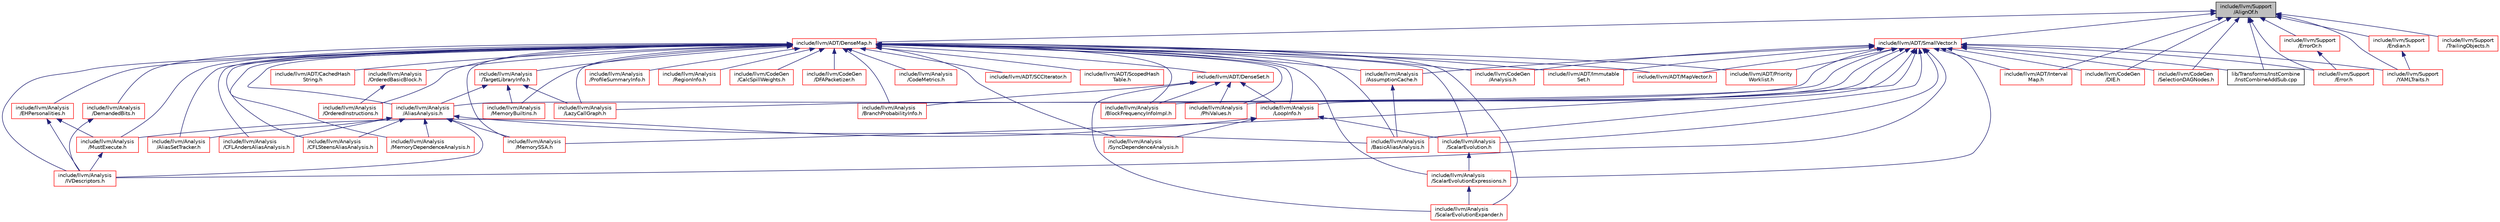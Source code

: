 digraph "include/llvm/Support/AlignOf.h"
{
 // LATEX_PDF_SIZE
  bgcolor="transparent";
  edge [fontname="Helvetica",fontsize="10",labelfontname="Helvetica",labelfontsize="10"];
  node [fontname="Helvetica",fontsize="10",shape="box"];
  Node1 [label="include/llvm/Support\l/AlignOf.h",height=0.2,width=0.4,color="black", fillcolor="grey75", style="filled", fontcolor="black",tooltip=" "];
  Node1 -> Node2 [dir="back",color="midnightblue",fontsize="10",style="solid",fontname="Helvetica"];
  Node2 [label="include/llvm/ADT/DenseMap.h",height=0.2,width=0.4,color="red",URL="$DenseMap_8h.html",tooltip=" "];
  Node2 -> Node3 [dir="back",color="midnightblue",fontsize="10",style="solid",fontname="Helvetica"];
  Node3 [label="include/llvm/ADT/CachedHash\lString.h",height=0.2,width=0.4,color="red",URL="$CachedHashString_8h.html",tooltip=" "];
  Node2 -> Node33 [dir="back",color="midnightblue",fontsize="10",style="solid",fontname="Helvetica"];
  Node33 [label="include/llvm/ADT/DenseSet.h",height=0.2,width=0.4,color="red",URL="$DenseSet_8h.html",tooltip=" "];
  Node33 -> Node1160 [dir="back",color="midnightblue",fontsize="10",style="solid",fontname="Helvetica"];
  Node1160 [label="include/llvm/Analysis\l/BlockFrequencyInfoImpl.h",height=0.2,width=0.4,color="red",URL="$BlockFrequencyInfoImpl_8h.html",tooltip=" "];
  Node33 -> Node1164 [dir="back",color="midnightblue",fontsize="10",style="solid",fontname="Helvetica"];
  Node1164 [label="include/llvm/Analysis\l/BranchProbabilityInfo.h",height=0.2,width=0.4,color="red",URL="$BranchProbabilityInfo_8h.html",tooltip=" "];
  Node33 -> Node1178 [dir="back",color="midnightblue",fontsize="10",style="solid",fontname="Helvetica"];
  Node1178 [label="include/llvm/Analysis\l/LoopInfo.h",height=0.2,width=0.4,color="red",URL="$LoopInfo_8h.html",tooltip=" "];
  Node1178 -> Node1181 [dir="back",color="midnightblue",fontsize="10",style="solid",fontname="Helvetica"];
  Node1181 [label="include/llvm/Analysis\l/MustExecute.h",height=0.2,width=0.4,color="red",URL="$MustExecute_8h.html",tooltip="Contains a collection of routines for determining if a given instruction is guaranteed to execute if ..."];
  Node1181 -> Node35 [dir="back",color="midnightblue",fontsize="10",style="solid",fontname="Helvetica"];
  Node35 [label="include/llvm/Analysis\l/IVDescriptors.h",height=0.2,width=0.4,color="red",URL="$IVDescriptors_8h.html",tooltip=" "];
  Node1178 -> Node224 [dir="back",color="midnightblue",fontsize="10",style="solid",fontname="Helvetica"];
  Node224 [label="include/llvm/Analysis\l/ScalarEvolution.h",height=0.2,width=0.4,color="red",URL="$ScalarEvolution_8h.html",tooltip=" "];
  Node224 -> Node253 [dir="back",color="midnightblue",fontsize="10",style="solid",fontname="Helvetica"];
  Node253 [label="include/llvm/Analysis\l/ScalarEvolutionExpressions.h",height=0.2,width=0.4,color="red",URL="$ScalarEvolutionExpressions_8h.html",tooltip=" "];
  Node253 -> Node257 [dir="back",color="midnightblue",fontsize="10",style="solid",fontname="Helvetica"];
  Node257 [label="include/llvm/Analysis\l/ScalarEvolutionExpander.h",height=0.2,width=0.4,color="red",URL="$ScalarEvolutionExpander_8h.html",tooltip=" "];
  Node1178 -> Node1185 [dir="back",color="midnightblue",fontsize="10",style="solid",fontname="Helvetica"];
  Node1185 [label="include/llvm/Analysis\l/SyncDependenceAnalysis.h",height=0.2,width=0.4,color="red",URL="$SyncDependenceAnalysis_8h.html",tooltip=" "];
  Node33 -> Node1289 [dir="back",color="midnightblue",fontsize="10",style="solid",fontname="Helvetica"];
  Node1289 [label="include/llvm/Analysis\l/PhiValues.h",height=0.2,width=0.4,color="red",URL="$PhiValues_8h.html",tooltip=" "];
  Node33 -> Node257 [dir="back",color="midnightblue",fontsize="10",style="solid",fontname="Helvetica"];
  Node2 -> Node2128 [dir="back",color="midnightblue",fontsize="10",style="solid",fontname="Helvetica"];
  Node2128 [label="include/llvm/ADT/Immutable\lSet.h",height=0.2,width=0.4,color="red",URL="$ImmutableSet_8h.html",tooltip=" "];
  Node2 -> Node2130 [dir="back",color="midnightblue",fontsize="10",style="solid",fontname="Helvetica"];
  Node2130 [label="include/llvm/ADT/MapVector.h",height=0.2,width=0.4,color="red",URL="$MapVector_8h.html",tooltip=" "];
  Node2 -> Node2206 [dir="back",color="midnightblue",fontsize="10",style="solid",fontname="Helvetica"];
  Node2206 [label="include/llvm/ADT/Priority\lWorklist.h",height=0.2,width=0.4,color="red",URL="$PriorityWorklist_8h.html",tooltip="This file provides a priority worklist."];
  Node2 -> Node2207 [dir="back",color="midnightblue",fontsize="10",style="solid",fontname="Helvetica"];
  Node2207 [label="include/llvm/ADT/SCCIterator.h",height=0.2,width=0.4,color="red",URL="$SCCIterator_8h.html",tooltip="This builds on the llvm/ADT/GraphTraits.h file to find the strongly connected components (SCCs) of a ..."];
  Node2 -> Node2208 [dir="back",color="midnightblue",fontsize="10",style="solid",fontname="Helvetica"];
  Node2208 [label="include/llvm/ADT/ScopedHash\lTable.h",height=0.2,width=0.4,color="red",URL="$ScopedHashTable_8h.html",tooltip=" "];
  Node2 -> Node1340 [dir="back",color="midnightblue",fontsize="10",style="solid",fontname="Helvetica"];
  Node1340 [label="include/llvm/Analysis\l/AliasAnalysis.h",height=0.2,width=0.4,color="red",URL="$AliasAnalysis_8h.html",tooltip=" "];
  Node1340 -> Node1341 [dir="back",color="midnightblue",fontsize="10",style="solid",fontname="Helvetica"];
  Node1341 [label="include/llvm/Analysis\l/AliasSetTracker.h",height=0.2,width=0.4,color="red",URL="$AliasSetTracker_8h.html",tooltip=" "];
  Node1340 -> Node1342 [dir="back",color="midnightblue",fontsize="10",style="solid",fontname="Helvetica"];
  Node1342 [label="include/llvm/Analysis\l/BasicAliasAnalysis.h",height=0.2,width=0.4,color="red",URL="$BasicAliasAnalysis_8h.html",tooltip="This is the interface for LLVM's primary stateless and local alias analysis."];
  Node1340 -> Node1346 [dir="back",color="midnightblue",fontsize="10",style="solid",fontname="Helvetica"];
  Node1346 [label="include/llvm/Analysis\l/CFLAndersAliasAnalysis.h",height=0.2,width=0.4,color="red",URL="$CFLAndersAliasAnalysis_8h.html",tooltip="This is the interface for LLVM's inclusion-based alias analysis implemented with CFL graph reachabili..."];
  Node1340 -> Node1348 [dir="back",color="midnightblue",fontsize="10",style="solid",fontname="Helvetica"];
  Node1348 [label="include/llvm/Analysis\l/CFLSteensAliasAnalysis.h",height=0.2,width=0.4,color="red",URL="$CFLSteensAliasAnalysis_8h.html",tooltip="This is the interface for LLVM's unification-based alias analysis implemented with CFL graph reachabi..."];
  Node1340 -> Node35 [dir="back",color="midnightblue",fontsize="10",style="solid",fontname="Helvetica"];
  Node1340 -> Node1365 [dir="back",color="midnightblue",fontsize="10",style="solid",fontname="Helvetica"];
  Node1365 [label="include/llvm/Analysis\l/MemoryDependenceAnalysis.h",height=0.2,width=0.4,color="red",URL="$MemoryDependenceAnalysis_8h.html",tooltip=" "];
  Node1340 -> Node1368 [dir="back",color="midnightblue",fontsize="10",style="solid",fontname="Helvetica"];
  Node1368 [label="include/llvm/Analysis\l/MemorySSA.h",height=0.2,width=0.4,color="red",URL="$MemorySSA_8h.html",tooltip="This file exposes an interface to building/using memory SSA to walk memory instructions using a use/d..."];
  Node2 -> Node1341 [dir="back",color="midnightblue",fontsize="10",style="solid",fontname="Helvetica"];
  Node2 -> Node1947 [dir="back",color="midnightblue",fontsize="10",style="solid",fontname="Helvetica"];
  Node1947 [label="include/llvm/Analysis\l/AssumptionCache.h",height=0.2,width=0.4,color="red",URL="$AssumptionCache_8h.html",tooltip=" "];
  Node1947 -> Node1342 [dir="back",color="midnightblue",fontsize="10",style="solid",fontname="Helvetica"];
  Node2 -> Node1342 [dir="back",color="midnightblue",fontsize="10",style="solid",fontname="Helvetica"];
  Node2 -> Node1160 [dir="back",color="midnightblue",fontsize="10",style="solid",fontname="Helvetica"];
  Node2 -> Node1164 [dir="back",color="midnightblue",fontsize="10",style="solid",fontname="Helvetica"];
  Node2 -> Node1346 [dir="back",color="midnightblue",fontsize="10",style="solid",fontname="Helvetica"];
  Node2 -> Node1348 [dir="back",color="midnightblue",fontsize="10",style="solid",fontname="Helvetica"];
  Node2 -> Node2209 [dir="back",color="midnightblue",fontsize="10",style="solid",fontname="Helvetica"];
  Node2209 [label="include/llvm/Analysis\l/CodeMetrics.h",height=0.2,width=0.4,color="red",URL="$CodeMetrics_8h.html",tooltip=" "];
  Node2 -> Node1949 [dir="back",color="midnightblue",fontsize="10",style="solid",fontname="Helvetica"];
  Node1949 [label="include/llvm/Analysis\l/DemandedBits.h",height=0.2,width=0.4,color="red",URL="$DemandedBits_8h.html",tooltip=" "];
  Node1949 -> Node35 [dir="back",color="midnightblue",fontsize="10",style="solid",fontname="Helvetica"];
  Node2 -> Node2210 [dir="back",color="midnightblue",fontsize="10",style="solid",fontname="Helvetica"];
  Node2210 [label="include/llvm/Analysis\l/EHPersonalities.h",height=0.2,width=0.4,color="red",URL="$EHPersonalities_8h.html",tooltip=" "];
  Node2210 -> Node35 [dir="back",color="midnightblue",fontsize="10",style="solid",fontname="Helvetica"];
  Node2210 -> Node1181 [dir="back",color="midnightblue",fontsize="10",style="solid",fontname="Helvetica"];
  Node2 -> Node35 [dir="back",color="midnightblue",fontsize="10",style="solid",fontname="Helvetica"];
  Node2 -> Node126 [dir="back",color="midnightblue",fontsize="10",style="solid",fontname="Helvetica"];
  Node126 [label="include/llvm/Analysis\l/LazyCallGraph.h",height=0.2,width=0.4,color="red",URL="$LazyCallGraph_8h.html",tooltip="Implements a lazy call graph analysis and related passes for the new pass manager."];
  Node2 -> Node1178 [dir="back",color="midnightblue",fontsize="10",style="solid",fontname="Helvetica"];
  Node2 -> Node1673 [dir="back",color="midnightblue",fontsize="10",style="solid",fontname="Helvetica"];
  Node1673 [label="include/llvm/Analysis\l/MemoryBuiltins.h",height=0.2,width=0.4,color="red",URL="$MemoryBuiltins_8h.html",tooltip=" "];
  Node2 -> Node1365 [dir="back",color="midnightblue",fontsize="10",style="solid",fontname="Helvetica"];
  Node2 -> Node1368 [dir="back",color="midnightblue",fontsize="10",style="solid",fontname="Helvetica"];
  Node2 -> Node1181 [dir="back",color="midnightblue",fontsize="10",style="solid",fontname="Helvetica"];
  Node2 -> Node2211 [dir="back",color="midnightblue",fontsize="10",style="solid",fontname="Helvetica"];
  Node2211 [label="include/llvm/Analysis\l/OrderedBasicBlock.h",height=0.2,width=0.4,color="red",URL="$OrderedBasicBlock_8h.html",tooltip=" "];
  Node2211 -> Node1716 [dir="back",color="midnightblue",fontsize="10",style="solid",fontname="Helvetica"];
  Node1716 [label="include/llvm/Analysis\l/OrderedInstructions.h",height=0.2,width=0.4,color="red",URL="$OrderedInstructions_8h.html",tooltip=" "];
  Node2 -> Node1716 [dir="back",color="midnightblue",fontsize="10",style="solid",fontname="Helvetica"];
  Node2 -> Node1289 [dir="back",color="midnightblue",fontsize="10",style="solid",fontname="Helvetica"];
  Node2 -> Node1667 [dir="back",color="midnightblue",fontsize="10",style="solid",fontname="Helvetica"];
  Node1667 [label="include/llvm/Analysis\l/ProfileSummaryInfo.h",height=0.2,width=0.4,color="red",URL="$ProfileSummaryInfo_8h.html",tooltip=" "];
  Node2 -> Node1721 [dir="back",color="midnightblue",fontsize="10",style="solid",fontname="Helvetica"];
  Node1721 [label="include/llvm/Analysis\l/RegionInfo.h",height=0.2,width=0.4,color="red",URL="$RegionInfo_8h.html",tooltip=" "];
  Node2 -> Node224 [dir="back",color="midnightblue",fontsize="10",style="solid",fontname="Helvetica"];
  Node2 -> Node257 [dir="back",color="midnightblue",fontsize="10",style="solid",fontname="Helvetica"];
  Node2 -> Node253 [dir="back",color="midnightblue",fontsize="10",style="solid",fontname="Helvetica"];
  Node2 -> Node1185 [dir="back",color="midnightblue",fontsize="10",style="solid",fontname="Helvetica"];
  Node2 -> Node1672 [dir="back",color="midnightblue",fontsize="10",style="solid",fontname="Helvetica"];
  Node1672 [label="include/llvm/Analysis\l/TargetLibraryInfo.h",height=0.2,width=0.4,color="red",URL="$TargetLibraryInfo_8h.html",tooltip=" "];
  Node1672 -> Node1340 [dir="back",color="midnightblue",fontsize="10",style="solid",fontname="Helvetica"];
  Node1672 -> Node126 [dir="back",color="midnightblue",fontsize="10",style="solid",fontname="Helvetica"];
  Node1672 -> Node1673 [dir="back",color="midnightblue",fontsize="10",style="solid",fontname="Helvetica"];
  Node2 -> Node1742 [dir="back",color="midnightblue",fontsize="10",style="solid",fontname="Helvetica"];
  Node1742 [label="include/llvm/CodeGen\l/Analysis.h",height=0.2,width=0.4,color="red",URL="$llvm_2CodeGen_2Analysis_8h.html",tooltip=" "];
  Node2 -> Node1485 [dir="back",color="midnightblue",fontsize="10",style="solid",fontname="Helvetica"];
  Node1485 [label="include/llvm/CodeGen\l/CalcSpillWeights.h",height=0.2,width=0.4,color="red",URL="$CalcSpillWeights_8h.html",tooltip=" "];
  Node2 -> Node1416 [dir="back",color="midnightblue",fontsize="10",style="solid",fontname="Helvetica"];
  Node1416 [label="include/llvm/CodeGen\l/DFAPacketizer.h",height=0.2,width=0.4,color="red",URL="$DFAPacketizer_8h.html",tooltip=" "];
  Node1 -> Node2638 [dir="back",color="midnightblue",fontsize="10",style="solid",fontname="Helvetica"];
  Node2638 [label="include/llvm/ADT/Interval\lMap.h",height=0.2,width=0.4,color="red",URL="$IntervalMap_8h.html",tooltip=" "];
  Node1 -> Node2640 [dir="back",color="midnightblue",fontsize="10",style="solid",fontname="Helvetica"];
  Node2640 [label="include/llvm/ADT/SmallVector.h",height=0.2,width=0.4,color="red",URL="$SmallVector_8h.html",tooltip=" "];
  Node2640 -> Node2128 [dir="back",color="midnightblue",fontsize="10",style="solid",fontname="Helvetica"];
  Node2640 -> Node2638 [dir="back",color="midnightblue",fontsize="10",style="solid",fontname="Helvetica"];
  Node2640 -> Node2130 [dir="back",color="midnightblue",fontsize="10",style="solid",fontname="Helvetica"];
  Node2640 -> Node2206 [dir="back",color="midnightblue",fontsize="10",style="solid",fontname="Helvetica"];
  Node2640 -> Node1340 [dir="back",color="midnightblue",fontsize="10",style="solid",fontname="Helvetica"];
  Node2640 -> Node1947 [dir="back",color="midnightblue",fontsize="10",style="solid",fontname="Helvetica"];
  Node2640 -> Node1342 [dir="back",color="midnightblue",fontsize="10",style="solid",fontname="Helvetica"];
  Node2640 -> Node1160 [dir="back",color="midnightblue",fontsize="10",style="solid",fontname="Helvetica"];
  Node2640 -> Node35 [dir="back",color="midnightblue",fontsize="10",style="solid",fontname="Helvetica"];
  Node2640 -> Node126 [dir="back",color="midnightblue",fontsize="10",style="solid",fontname="Helvetica"];
  Node2640 -> Node1178 [dir="back",color="midnightblue",fontsize="10",style="solid",fontname="Helvetica"];
  Node2640 -> Node1368 [dir="back",color="midnightblue",fontsize="10",style="solid",fontname="Helvetica"];
  Node2640 -> Node1289 [dir="back",color="midnightblue",fontsize="10",style="solid",fontname="Helvetica"];
  Node2640 -> Node224 [dir="back",color="midnightblue",fontsize="10",style="solid",fontname="Helvetica"];
  Node2640 -> Node253 [dir="back",color="midnightblue",fontsize="10",style="solid",fontname="Helvetica"];
  Node2640 -> Node1742 [dir="back",color="midnightblue",fontsize="10",style="solid",fontname="Helvetica"];
  Node2640 -> Node2692 [dir="back",color="midnightblue",fontsize="10",style="solid",fontname="Helvetica"];
  Node2692 [label="include/llvm/CodeGen\l/DIE.h",height=0.2,width=0.4,color="red",URL="$DIE_8h.html",tooltip=" "];
  Node2640 -> Node1811 [dir="back",color="midnightblue",fontsize="10",style="solid",fontname="Helvetica"];
  Node1811 [label="include/llvm/CodeGen\l/SelectionDAGNodes.h",height=0.2,width=0.4,color="red",URL="$SelectionDAGNodes_8h.html",tooltip=" "];
  Node2640 -> Node2968 [dir="back",color="midnightblue",fontsize="10",style="solid",fontname="Helvetica"];
  Node2968 [label="include/llvm/Support\l/Error.h",height=0.2,width=0.4,color="red",URL="$llvm_2Support_2Error_8h.html",tooltip=" "];
  Node2640 -> Node2697 [dir="back",color="midnightblue",fontsize="10",style="solid",fontname="Helvetica"];
  Node2697 [label="include/llvm/Support\l/YAMLTraits.h",height=0.2,width=0.4,color="red",URL="$YAMLTraits_8h.html",tooltip=" "];
  Node2640 -> Node97 [dir="back",color="midnightblue",fontsize="10",style="solid",fontname="Helvetica"];
  Node97 [label="lib/Transforms/InstCombine\l/InstCombineAddSub.cpp",height=0.2,width=0.4,color="black",URL="$InstCombineAddSub_8cpp.html",tooltip=" "];
  Node1 -> Node2692 [dir="back",color="midnightblue",fontsize="10",style="solid",fontname="Helvetica"];
  Node1 -> Node1811 [dir="back",color="midnightblue",fontsize="10",style="solid",fontname="Helvetica"];
  Node1 -> Node3322 [dir="back",color="midnightblue",fontsize="10",style="solid",fontname="Helvetica"];
  Node3322 [label="include/llvm/Support\l/Endian.h",height=0.2,width=0.4,color="red",URL="$Endian_8h.html",tooltip=" "];
  Node3322 -> Node2697 [dir="back",color="midnightblue",fontsize="10",style="solid",fontname="Helvetica"];
  Node1 -> Node2968 [dir="back",color="midnightblue",fontsize="10",style="solid",fontname="Helvetica"];
  Node1 -> Node3551 [dir="back",color="midnightblue",fontsize="10",style="solid",fontname="Helvetica"];
  Node3551 [label="include/llvm/Support\l/ErrorOr.h",height=0.2,width=0.4,color="red",URL="$ErrorOr_8h.html",tooltip="Provides ErrorOr<T> smart pointer."];
  Node3551 -> Node2968 [dir="back",color="midnightblue",fontsize="10",style="solid",fontname="Helvetica"];
  Node1 -> Node3552 [dir="back",color="midnightblue",fontsize="10",style="solid",fontname="Helvetica"];
  Node3552 [label="include/llvm/Support\l/TrailingObjects.h",height=0.2,width=0.4,color="red",URL="$TrailingObjects_8h.html",tooltip="This header defines support for implementing classes that have some trailing object (or arrays of obj..."];
  Node1 -> Node2697 [dir="back",color="midnightblue",fontsize="10",style="solid",fontname="Helvetica"];
  Node1 -> Node97 [dir="back",color="midnightblue",fontsize="10",style="solid",fontname="Helvetica"];
}
